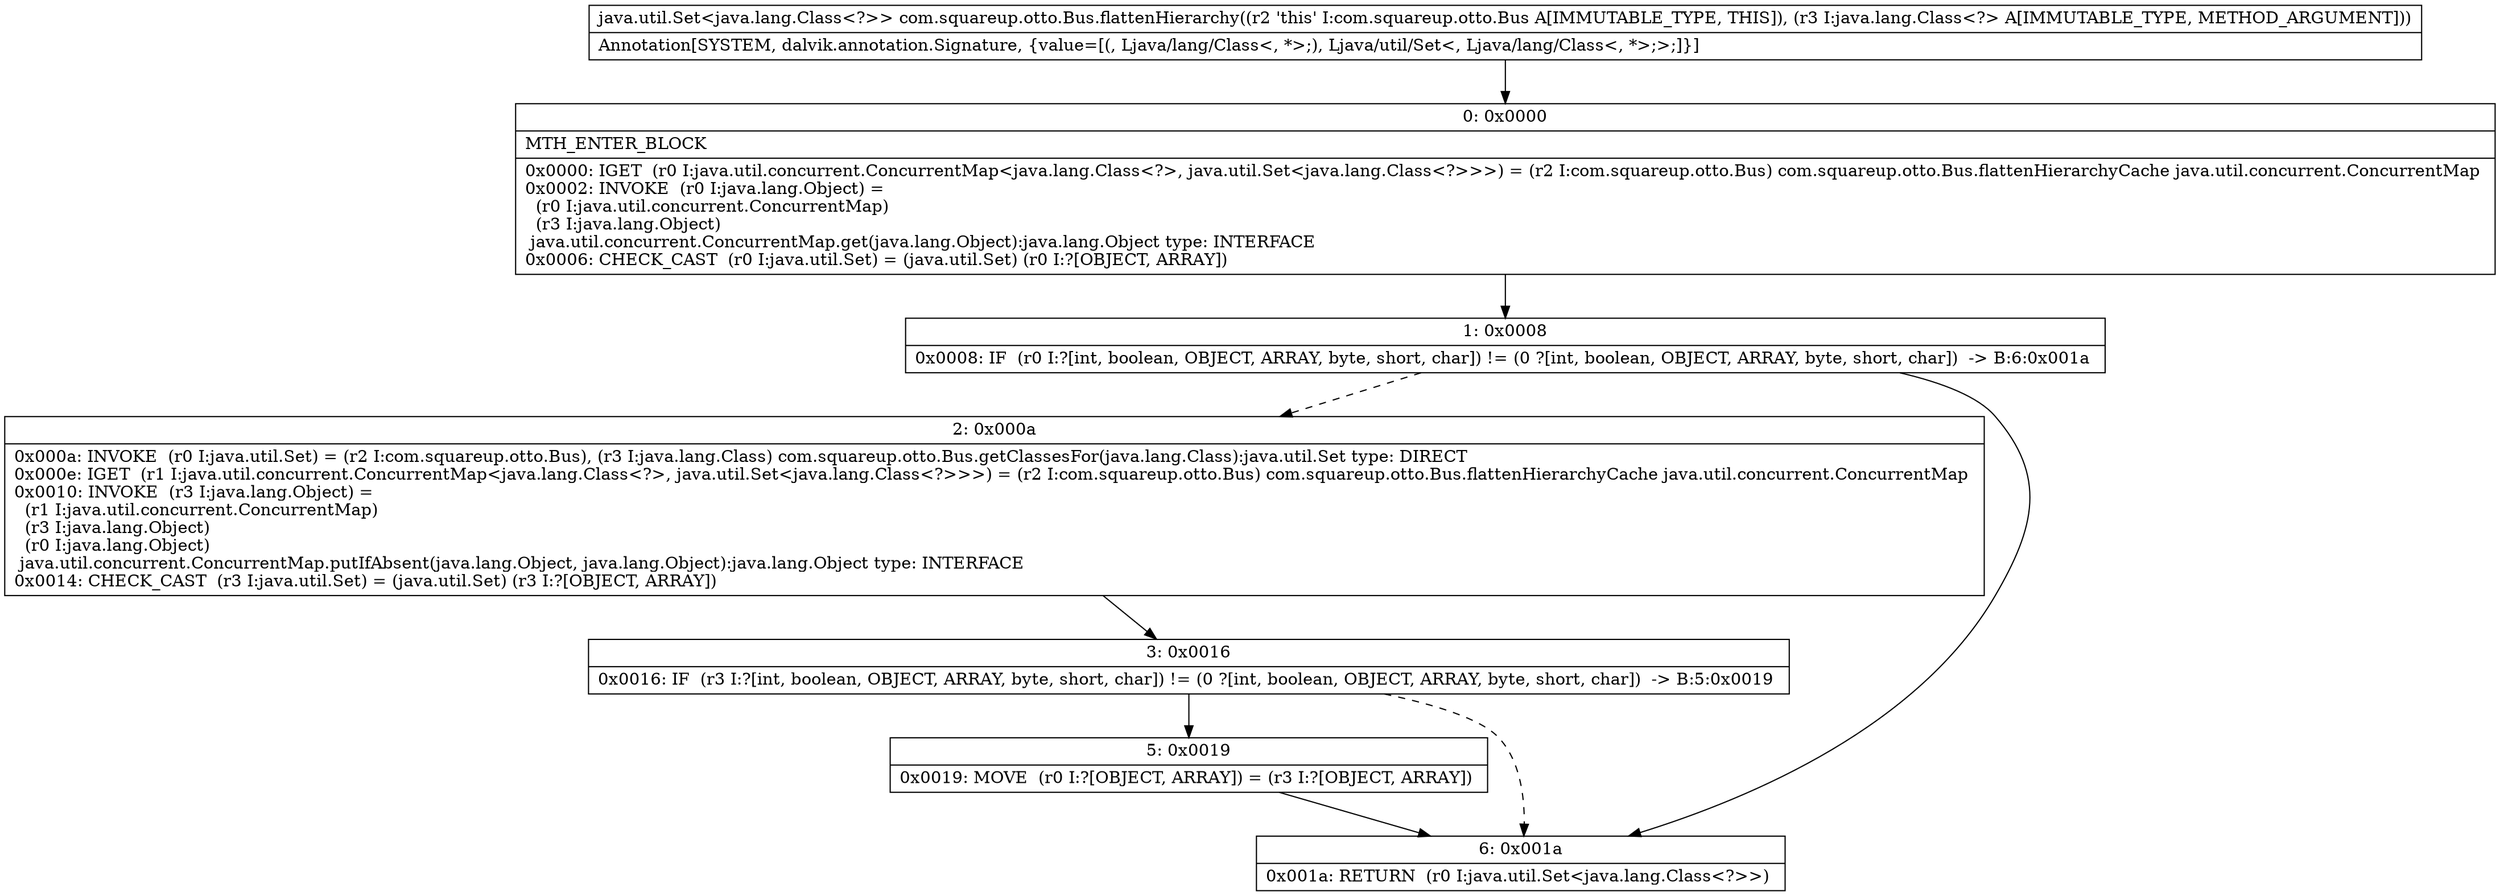 digraph "CFG forcom.squareup.otto.Bus.flattenHierarchy(Ljava\/lang\/Class;)Ljava\/util\/Set;" {
Node_0 [shape=record,label="{0\:\ 0x0000|MTH_ENTER_BLOCK\l|0x0000: IGET  (r0 I:java.util.concurrent.ConcurrentMap\<java.lang.Class\<?\>, java.util.Set\<java.lang.Class\<?\>\>\>) = (r2 I:com.squareup.otto.Bus) com.squareup.otto.Bus.flattenHierarchyCache java.util.concurrent.ConcurrentMap \l0x0002: INVOKE  (r0 I:java.lang.Object) = \l  (r0 I:java.util.concurrent.ConcurrentMap)\l  (r3 I:java.lang.Object)\l java.util.concurrent.ConcurrentMap.get(java.lang.Object):java.lang.Object type: INTERFACE \l0x0006: CHECK_CAST  (r0 I:java.util.Set) = (java.util.Set) (r0 I:?[OBJECT, ARRAY]) \l}"];
Node_1 [shape=record,label="{1\:\ 0x0008|0x0008: IF  (r0 I:?[int, boolean, OBJECT, ARRAY, byte, short, char]) != (0 ?[int, boolean, OBJECT, ARRAY, byte, short, char])  \-\> B:6:0x001a \l}"];
Node_2 [shape=record,label="{2\:\ 0x000a|0x000a: INVOKE  (r0 I:java.util.Set) = (r2 I:com.squareup.otto.Bus), (r3 I:java.lang.Class) com.squareup.otto.Bus.getClassesFor(java.lang.Class):java.util.Set type: DIRECT \l0x000e: IGET  (r1 I:java.util.concurrent.ConcurrentMap\<java.lang.Class\<?\>, java.util.Set\<java.lang.Class\<?\>\>\>) = (r2 I:com.squareup.otto.Bus) com.squareup.otto.Bus.flattenHierarchyCache java.util.concurrent.ConcurrentMap \l0x0010: INVOKE  (r3 I:java.lang.Object) = \l  (r1 I:java.util.concurrent.ConcurrentMap)\l  (r3 I:java.lang.Object)\l  (r0 I:java.lang.Object)\l java.util.concurrent.ConcurrentMap.putIfAbsent(java.lang.Object, java.lang.Object):java.lang.Object type: INTERFACE \l0x0014: CHECK_CAST  (r3 I:java.util.Set) = (java.util.Set) (r3 I:?[OBJECT, ARRAY]) \l}"];
Node_3 [shape=record,label="{3\:\ 0x0016|0x0016: IF  (r3 I:?[int, boolean, OBJECT, ARRAY, byte, short, char]) != (0 ?[int, boolean, OBJECT, ARRAY, byte, short, char])  \-\> B:5:0x0019 \l}"];
Node_5 [shape=record,label="{5\:\ 0x0019|0x0019: MOVE  (r0 I:?[OBJECT, ARRAY]) = (r3 I:?[OBJECT, ARRAY]) \l}"];
Node_6 [shape=record,label="{6\:\ 0x001a|0x001a: RETURN  (r0 I:java.util.Set\<java.lang.Class\<?\>\>) \l}"];
MethodNode[shape=record,label="{java.util.Set\<java.lang.Class\<?\>\> com.squareup.otto.Bus.flattenHierarchy((r2 'this' I:com.squareup.otto.Bus A[IMMUTABLE_TYPE, THIS]), (r3 I:java.lang.Class\<?\> A[IMMUTABLE_TYPE, METHOD_ARGUMENT]))  | Annotation[SYSTEM, dalvik.annotation.Signature, \{value=[(, Ljava\/lang\/Class\<, *\>;), Ljava\/util\/Set\<, Ljava\/lang\/Class\<, *\>;\>;]\}]\l}"];
MethodNode -> Node_0;
Node_0 -> Node_1;
Node_1 -> Node_2[style=dashed];
Node_1 -> Node_6;
Node_2 -> Node_3;
Node_3 -> Node_5;
Node_3 -> Node_6[style=dashed];
Node_5 -> Node_6;
}

